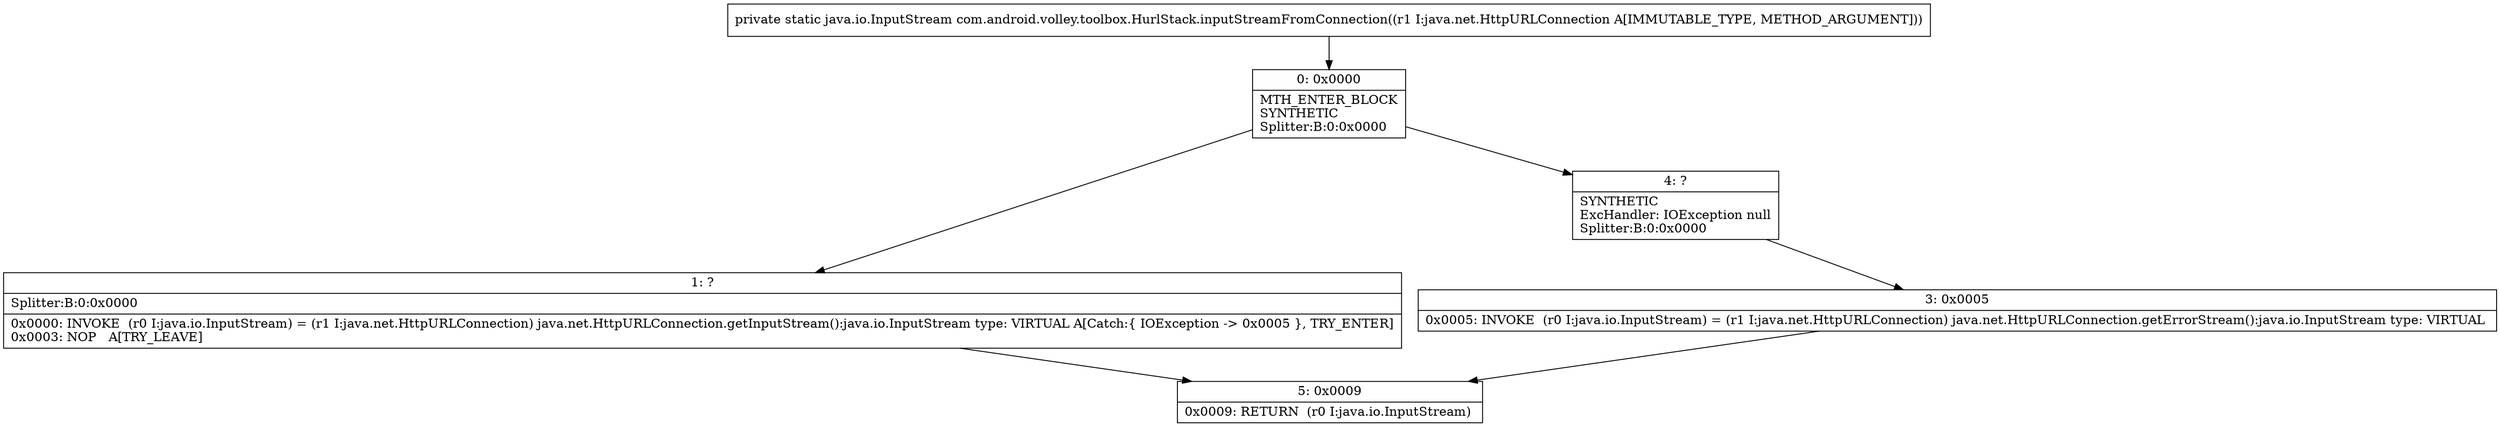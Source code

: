 digraph "CFG forcom.android.volley.toolbox.HurlStack.inputStreamFromConnection(Ljava\/net\/HttpURLConnection;)Ljava\/io\/InputStream;" {
Node_0 [shape=record,label="{0\:\ 0x0000|MTH_ENTER_BLOCK\lSYNTHETIC\lSplitter:B:0:0x0000\l}"];
Node_1 [shape=record,label="{1\:\ ?|Splitter:B:0:0x0000\l|0x0000: INVOKE  (r0 I:java.io.InputStream) = (r1 I:java.net.HttpURLConnection) java.net.HttpURLConnection.getInputStream():java.io.InputStream type: VIRTUAL A[Catch:\{ IOException \-\> 0x0005 \}, TRY_ENTER]\l0x0003: NOP   A[TRY_LEAVE]\l}"];
Node_3 [shape=record,label="{3\:\ 0x0005|0x0005: INVOKE  (r0 I:java.io.InputStream) = (r1 I:java.net.HttpURLConnection) java.net.HttpURLConnection.getErrorStream():java.io.InputStream type: VIRTUAL \l}"];
Node_4 [shape=record,label="{4\:\ ?|SYNTHETIC\lExcHandler: IOException null\lSplitter:B:0:0x0000\l}"];
Node_5 [shape=record,label="{5\:\ 0x0009|0x0009: RETURN  (r0 I:java.io.InputStream) \l}"];
MethodNode[shape=record,label="{private static java.io.InputStream com.android.volley.toolbox.HurlStack.inputStreamFromConnection((r1 I:java.net.HttpURLConnection A[IMMUTABLE_TYPE, METHOD_ARGUMENT])) }"];
MethodNode -> Node_0;
Node_0 -> Node_1;
Node_0 -> Node_4;
Node_1 -> Node_5;
Node_3 -> Node_5;
Node_4 -> Node_3;
}

